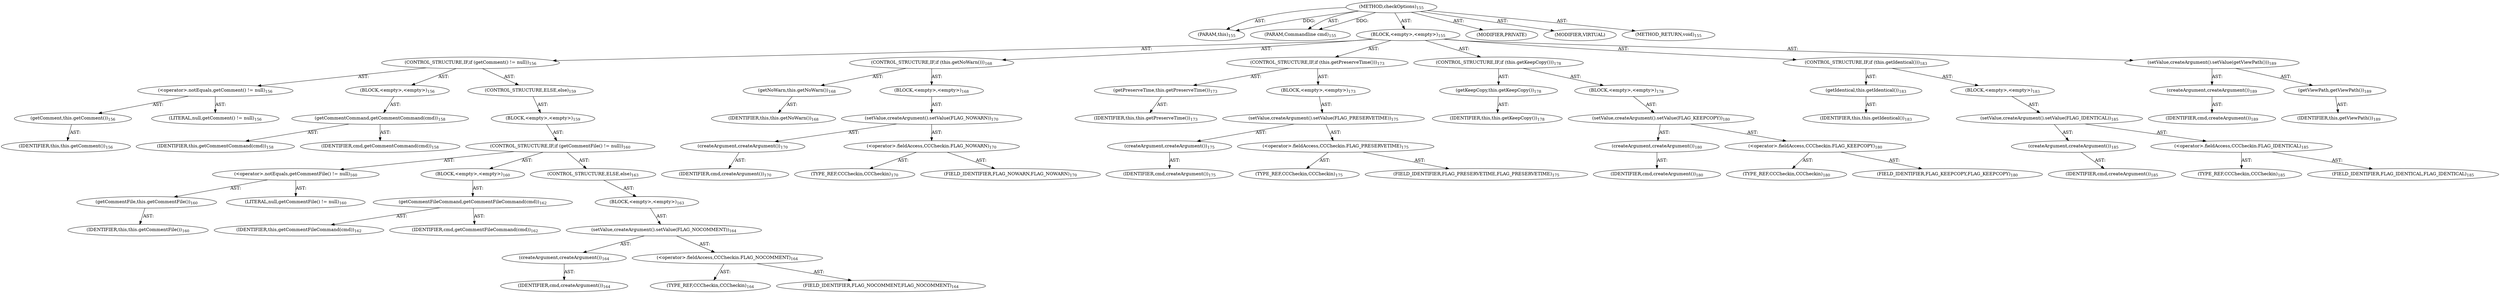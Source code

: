 digraph "checkOptions" {  
"111669149697" [label = <(METHOD,checkOptions)<SUB>155</SUB>> ]
"115964116993" [label = <(PARAM,this)<SUB>155</SUB>> ]
"115964116996" [label = <(PARAM,Commandline cmd)<SUB>155</SUB>> ]
"25769803780" [label = <(BLOCK,&lt;empty&gt;,&lt;empty&gt;)<SUB>155</SUB>> ]
"47244640258" [label = <(CONTROL_STRUCTURE,IF,if (getComment() != null))<SUB>156</SUB>> ]
"30064771099" [label = <(&lt;operator&gt;.notEquals,getComment() != null)<SUB>156</SUB>> ]
"30064771100" [label = <(getComment,this.getComment())<SUB>156</SUB>> ]
"68719476743" [label = <(IDENTIFIER,this,this.getComment())<SUB>156</SUB>> ]
"90194313219" [label = <(LITERAL,null,getComment() != null)<SUB>156</SUB>> ]
"25769803781" [label = <(BLOCK,&lt;empty&gt;,&lt;empty&gt;)<SUB>156</SUB>> ]
"30064771101" [label = <(getCommentCommand,getCommentCommand(cmd))<SUB>158</SUB>> ]
"68719476744" [label = <(IDENTIFIER,this,getCommentCommand(cmd))<SUB>158</SUB>> ]
"68719476775" [label = <(IDENTIFIER,cmd,getCommentCommand(cmd))<SUB>158</SUB>> ]
"47244640259" [label = <(CONTROL_STRUCTURE,ELSE,else)<SUB>159</SUB>> ]
"25769803782" [label = <(BLOCK,&lt;empty&gt;,&lt;empty&gt;)<SUB>159</SUB>> ]
"47244640260" [label = <(CONTROL_STRUCTURE,IF,if (getCommentFile() != null))<SUB>160</SUB>> ]
"30064771102" [label = <(&lt;operator&gt;.notEquals,getCommentFile() != null)<SUB>160</SUB>> ]
"30064771103" [label = <(getCommentFile,this.getCommentFile())<SUB>160</SUB>> ]
"68719476745" [label = <(IDENTIFIER,this,this.getCommentFile())<SUB>160</SUB>> ]
"90194313220" [label = <(LITERAL,null,getCommentFile() != null)<SUB>160</SUB>> ]
"25769803783" [label = <(BLOCK,&lt;empty&gt;,&lt;empty&gt;)<SUB>160</SUB>> ]
"30064771104" [label = <(getCommentFileCommand,getCommentFileCommand(cmd))<SUB>162</SUB>> ]
"68719476746" [label = <(IDENTIFIER,this,getCommentFileCommand(cmd))<SUB>162</SUB>> ]
"68719476776" [label = <(IDENTIFIER,cmd,getCommentFileCommand(cmd))<SUB>162</SUB>> ]
"47244640261" [label = <(CONTROL_STRUCTURE,ELSE,else)<SUB>163</SUB>> ]
"25769803784" [label = <(BLOCK,&lt;empty&gt;,&lt;empty&gt;)<SUB>163</SUB>> ]
"30064771105" [label = <(setValue,createArgument().setValue(FLAG_NOCOMMENT))<SUB>164</SUB>> ]
"30064771106" [label = <(createArgument,createArgument())<SUB>164</SUB>> ]
"68719476777" [label = <(IDENTIFIER,cmd,createArgument())<SUB>164</SUB>> ]
"30064771107" [label = <(&lt;operator&gt;.fieldAccess,CCCheckin.FLAG_NOCOMMENT)<SUB>164</SUB>> ]
"180388626432" [label = <(TYPE_REF,CCCheckin,CCCheckin)<SUB>164</SUB>> ]
"55834574848" [label = <(FIELD_IDENTIFIER,FLAG_NOCOMMENT,FLAG_NOCOMMENT)<SUB>164</SUB>> ]
"47244640262" [label = <(CONTROL_STRUCTURE,IF,if (this.getNoWarn()))<SUB>168</SUB>> ]
"30064771108" [label = <(getNoWarn,this.getNoWarn())<SUB>168</SUB>> ]
"68719476747" [label = <(IDENTIFIER,this,this.getNoWarn())<SUB>168</SUB>> ]
"25769803785" [label = <(BLOCK,&lt;empty&gt;,&lt;empty&gt;)<SUB>168</SUB>> ]
"30064771109" [label = <(setValue,createArgument().setValue(FLAG_NOWARN))<SUB>170</SUB>> ]
"30064771110" [label = <(createArgument,createArgument())<SUB>170</SUB>> ]
"68719476778" [label = <(IDENTIFIER,cmd,createArgument())<SUB>170</SUB>> ]
"30064771111" [label = <(&lt;operator&gt;.fieldAccess,CCCheckin.FLAG_NOWARN)<SUB>170</SUB>> ]
"180388626433" [label = <(TYPE_REF,CCCheckin,CCCheckin)<SUB>170</SUB>> ]
"55834574849" [label = <(FIELD_IDENTIFIER,FLAG_NOWARN,FLAG_NOWARN)<SUB>170</SUB>> ]
"47244640263" [label = <(CONTROL_STRUCTURE,IF,if (this.getPreserveTime()))<SUB>173</SUB>> ]
"30064771112" [label = <(getPreserveTime,this.getPreserveTime())<SUB>173</SUB>> ]
"68719476748" [label = <(IDENTIFIER,this,this.getPreserveTime())<SUB>173</SUB>> ]
"25769803786" [label = <(BLOCK,&lt;empty&gt;,&lt;empty&gt;)<SUB>173</SUB>> ]
"30064771113" [label = <(setValue,createArgument().setValue(FLAG_PRESERVETIME))<SUB>175</SUB>> ]
"30064771114" [label = <(createArgument,createArgument())<SUB>175</SUB>> ]
"68719476779" [label = <(IDENTIFIER,cmd,createArgument())<SUB>175</SUB>> ]
"30064771115" [label = <(&lt;operator&gt;.fieldAccess,CCCheckin.FLAG_PRESERVETIME)<SUB>175</SUB>> ]
"180388626434" [label = <(TYPE_REF,CCCheckin,CCCheckin)<SUB>175</SUB>> ]
"55834574850" [label = <(FIELD_IDENTIFIER,FLAG_PRESERVETIME,FLAG_PRESERVETIME)<SUB>175</SUB>> ]
"47244640264" [label = <(CONTROL_STRUCTURE,IF,if (this.getKeepCopy()))<SUB>178</SUB>> ]
"30064771116" [label = <(getKeepCopy,this.getKeepCopy())<SUB>178</SUB>> ]
"68719476749" [label = <(IDENTIFIER,this,this.getKeepCopy())<SUB>178</SUB>> ]
"25769803787" [label = <(BLOCK,&lt;empty&gt;,&lt;empty&gt;)<SUB>178</SUB>> ]
"30064771117" [label = <(setValue,createArgument().setValue(FLAG_KEEPCOPY))<SUB>180</SUB>> ]
"30064771118" [label = <(createArgument,createArgument())<SUB>180</SUB>> ]
"68719476780" [label = <(IDENTIFIER,cmd,createArgument())<SUB>180</SUB>> ]
"30064771119" [label = <(&lt;operator&gt;.fieldAccess,CCCheckin.FLAG_KEEPCOPY)<SUB>180</SUB>> ]
"180388626435" [label = <(TYPE_REF,CCCheckin,CCCheckin)<SUB>180</SUB>> ]
"55834574851" [label = <(FIELD_IDENTIFIER,FLAG_KEEPCOPY,FLAG_KEEPCOPY)<SUB>180</SUB>> ]
"47244640265" [label = <(CONTROL_STRUCTURE,IF,if (this.getIdentical()))<SUB>183</SUB>> ]
"30064771120" [label = <(getIdentical,this.getIdentical())<SUB>183</SUB>> ]
"68719476750" [label = <(IDENTIFIER,this,this.getIdentical())<SUB>183</SUB>> ]
"25769803788" [label = <(BLOCK,&lt;empty&gt;,&lt;empty&gt;)<SUB>183</SUB>> ]
"30064771121" [label = <(setValue,createArgument().setValue(FLAG_IDENTICAL))<SUB>185</SUB>> ]
"30064771122" [label = <(createArgument,createArgument())<SUB>185</SUB>> ]
"68719476781" [label = <(IDENTIFIER,cmd,createArgument())<SUB>185</SUB>> ]
"30064771123" [label = <(&lt;operator&gt;.fieldAccess,CCCheckin.FLAG_IDENTICAL)<SUB>185</SUB>> ]
"180388626436" [label = <(TYPE_REF,CCCheckin,CCCheckin)<SUB>185</SUB>> ]
"55834574852" [label = <(FIELD_IDENTIFIER,FLAG_IDENTICAL,FLAG_IDENTICAL)<SUB>185</SUB>> ]
"30064771124" [label = <(setValue,createArgument().setValue(getViewPath()))<SUB>189</SUB>> ]
"30064771125" [label = <(createArgument,createArgument())<SUB>189</SUB>> ]
"68719476782" [label = <(IDENTIFIER,cmd,createArgument())<SUB>189</SUB>> ]
"30064771126" [label = <(getViewPath,getViewPath())<SUB>189</SUB>> ]
"68719476751" [label = <(IDENTIFIER,this,getViewPath())<SUB>189</SUB>> ]
"133143986184" [label = <(MODIFIER,PRIVATE)> ]
"133143986185" [label = <(MODIFIER,VIRTUAL)> ]
"128849018881" [label = <(METHOD_RETURN,void)<SUB>155</SUB>> ]
  "111669149697" -> "115964116993"  [ label = "AST: "] 
  "111669149697" -> "115964116996"  [ label = "AST: "] 
  "111669149697" -> "25769803780"  [ label = "AST: "] 
  "111669149697" -> "133143986184"  [ label = "AST: "] 
  "111669149697" -> "133143986185"  [ label = "AST: "] 
  "111669149697" -> "128849018881"  [ label = "AST: "] 
  "25769803780" -> "47244640258"  [ label = "AST: "] 
  "25769803780" -> "47244640262"  [ label = "AST: "] 
  "25769803780" -> "47244640263"  [ label = "AST: "] 
  "25769803780" -> "47244640264"  [ label = "AST: "] 
  "25769803780" -> "47244640265"  [ label = "AST: "] 
  "25769803780" -> "30064771124"  [ label = "AST: "] 
  "47244640258" -> "30064771099"  [ label = "AST: "] 
  "47244640258" -> "25769803781"  [ label = "AST: "] 
  "47244640258" -> "47244640259"  [ label = "AST: "] 
  "30064771099" -> "30064771100"  [ label = "AST: "] 
  "30064771099" -> "90194313219"  [ label = "AST: "] 
  "30064771100" -> "68719476743"  [ label = "AST: "] 
  "25769803781" -> "30064771101"  [ label = "AST: "] 
  "30064771101" -> "68719476744"  [ label = "AST: "] 
  "30064771101" -> "68719476775"  [ label = "AST: "] 
  "47244640259" -> "25769803782"  [ label = "AST: "] 
  "25769803782" -> "47244640260"  [ label = "AST: "] 
  "47244640260" -> "30064771102"  [ label = "AST: "] 
  "47244640260" -> "25769803783"  [ label = "AST: "] 
  "47244640260" -> "47244640261"  [ label = "AST: "] 
  "30064771102" -> "30064771103"  [ label = "AST: "] 
  "30064771102" -> "90194313220"  [ label = "AST: "] 
  "30064771103" -> "68719476745"  [ label = "AST: "] 
  "25769803783" -> "30064771104"  [ label = "AST: "] 
  "30064771104" -> "68719476746"  [ label = "AST: "] 
  "30064771104" -> "68719476776"  [ label = "AST: "] 
  "47244640261" -> "25769803784"  [ label = "AST: "] 
  "25769803784" -> "30064771105"  [ label = "AST: "] 
  "30064771105" -> "30064771106"  [ label = "AST: "] 
  "30064771105" -> "30064771107"  [ label = "AST: "] 
  "30064771106" -> "68719476777"  [ label = "AST: "] 
  "30064771107" -> "180388626432"  [ label = "AST: "] 
  "30064771107" -> "55834574848"  [ label = "AST: "] 
  "47244640262" -> "30064771108"  [ label = "AST: "] 
  "47244640262" -> "25769803785"  [ label = "AST: "] 
  "30064771108" -> "68719476747"  [ label = "AST: "] 
  "25769803785" -> "30064771109"  [ label = "AST: "] 
  "30064771109" -> "30064771110"  [ label = "AST: "] 
  "30064771109" -> "30064771111"  [ label = "AST: "] 
  "30064771110" -> "68719476778"  [ label = "AST: "] 
  "30064771111" -> "180388626433"  [ label = "AST: "] 
  "30064771111" -> "55834574849"  [ label = "AST: "] 
  "47244640263" -> "30064771112"  [ label = "AST: "] 
  "47244640263" -> "25769803786"  [ label = "AST: "] 
  "30064771112" -> "68719476748"  [ label = "AST: "] 
  "25769803786" -> "30064771113"  [ label = "AST: "] 
  "30064771113" -> "30064771114"  [ label = "AST: "] 
  "30064771113" -> "30064771115"  [ label = "AST: "] 
  "30064771114" -> "68719476779"  [ label = "AST: "] 
  "30064771115" -> "180388626434"  [ label = "AST: "] 
  "30064771115" -> "55834574850"  [ label = "AST: "] 
  "47244640264" -> "30064771116"  [ label = "AST: "] 
  "47244640264" -> "25769803787"  [ label = "AST: "] 
  "30064771116" -> "68719476749"  [ label = "AST: "] 
  "25769803787" -> "30064771117"  [ label = "AST: "] 
  "30064771117" -> "30064771118"  [ label = "AST: "] 
  "30064771117" -> "30064771119"  [ label = "AST: "] 
  "30064771118" -> "68719476780"  [ label = "AST: "] 
  "30064771119" -> "180388626435"  [ label = "AST: "] 
  "30064771119" -> "55834574851"  [ label = "AST: "] 
  "47244640265" -> "30064771120"  [ label = "AST: "] 
  "47244640265" -> "25769803788"  [ label = "AST: "] 
  "30064771120" -> "68719476750"  [ label = "AST: "] 
  "25769803788" -> "30064771121"  [ label = "AST: "] 
  "30064771121" -> "30064771122"  [ label = "AST: "] 
  "30064771121" -> "30064771123"  [ label = "AST: "] 
  "30064771122" -> "68719476781"  [ label = "AST: "] 
  "30064771123" -> "180388626436"  [ label = "AST: "] 
  "30064771123" -> "55834574852"  [ label = "AST: "] 
  "30064771124" -> "30064771125"  [ label = "AST: "] 
  "30064771124" -> "30064771126"  [ label = "AST: "] 
  "30064771125" -> "68719476782"  [ label = "AST: "] 
  "30064771126" -> "68719476751"  [ label = "AST: "] 
  "111669149697" -> "115964116993"  [ label = "DDG: "] 
  "111669149697" -> "115964116996"  [ label = "DDG: "] 
}
